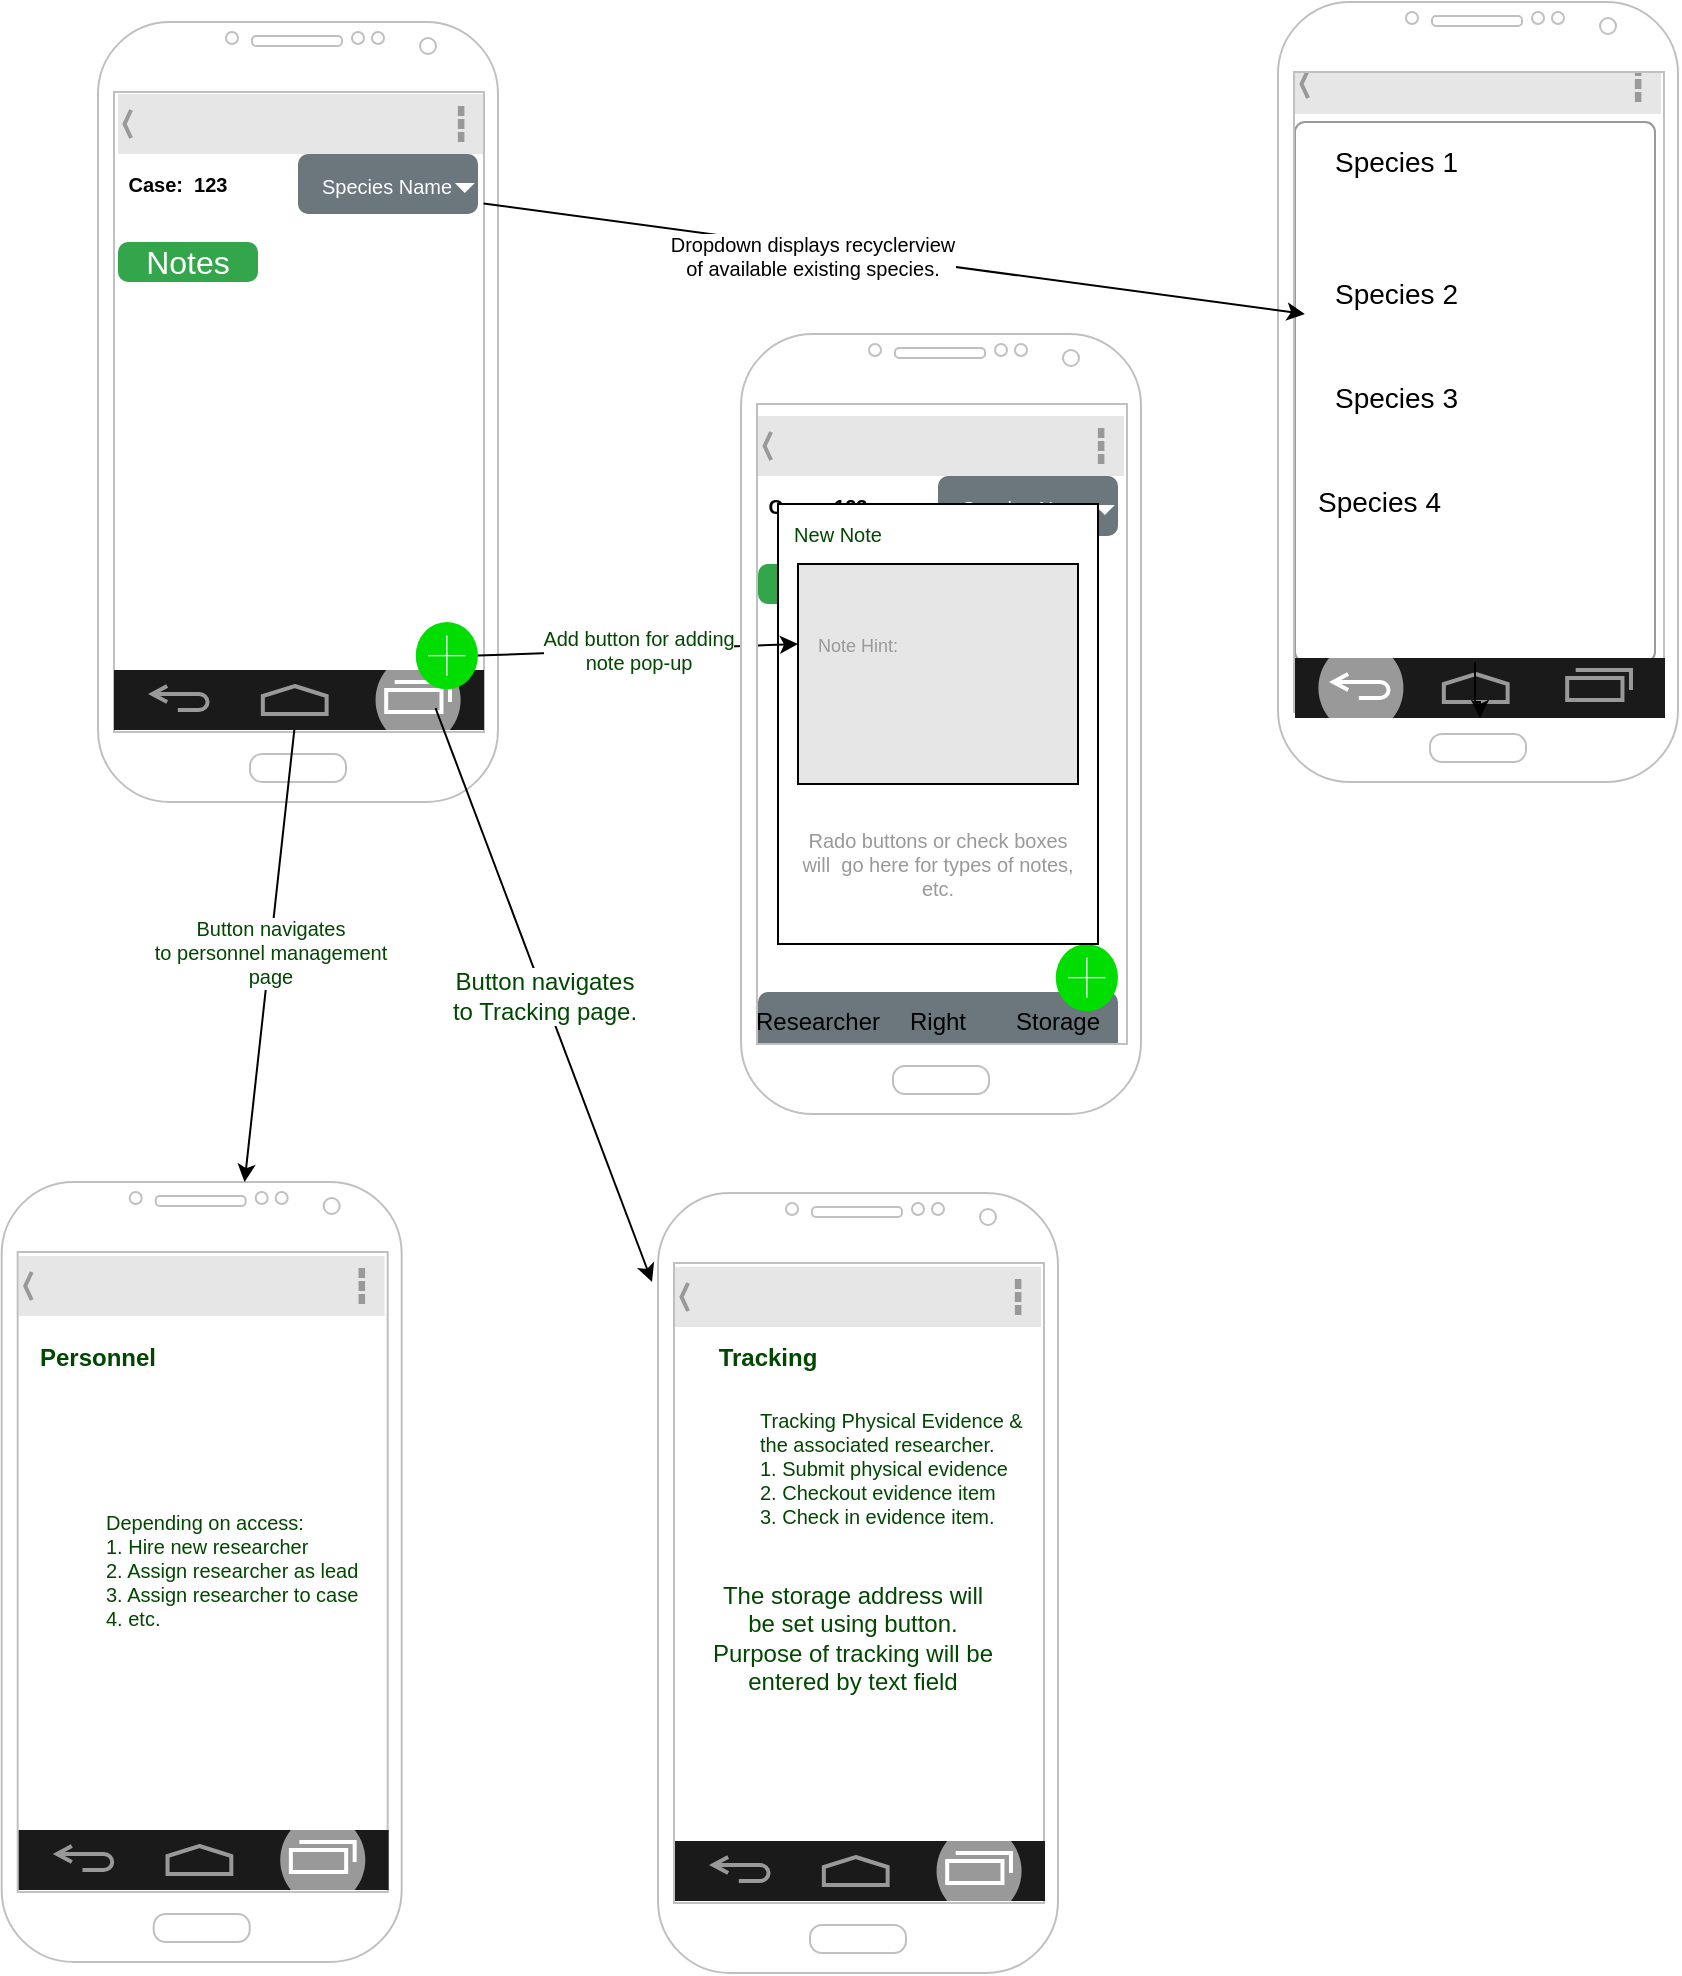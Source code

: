 <mxfile version="17.2.4" type="device"><diagram id="5ib8q7YyQfqiMjE7IbwL" name="Page-1"><mxGraphModel dx="872" dy="495" grid="1" gridSize="10" guides="1" tooltips="1" connect="1" arrows="1" fold="1" page="1" pageScale="1" pageWidth="850" pageHeight="1100" math="0" shadow="0"><root><mxCell id="0"/><mxCell id="1" parent="0"/><mxCell id="-FKx1kbPS8L7Q8CqbfZn-3" value="" style="group" parent="1" vertex="1" connectable="0"><mxGeometry x="11.84" y="60" width="838.16" height="985.5" as="geometry"/></mxCell><mxCell id="Mrze12-_42jE3DgpNyG9-81" value="&lt;blockquote style=&quot;margin: 0 0 0 40px ; border: none ; padding: 0px&quot;&gt;Depending on access:&lt;br&gt;1. Hire new researcher&lt;div&gt;&lt;span&gt;2. Assign researcher as lead&lt;/span&gt;&lt;/div&gt;&lt;div&gt;&lt;span&gt;3. Assign researcher to case&lt;/span&gt;&lt;/div&gt;&lt;div&gt;&lt;span&gt;4. etc.&lt;/span&gt;&lt;/div&gt;&lt;/blockquote&gt;" style="text;html=1;strokeColor=none;fillColor=none;align=left;verticalAlign=middle;whiteSpace=wrap;rounded=0;labelBackgroundColor=none;fontSize=10;fontColor=#004700;container=0;" parent="-FKx1kbPS8L7Q8CqbfZn-3" vertex="1"><mxGeometry x="10.17" y="657" width="179.66" height="253" as="geometry"/></mxCell><mxCell id="9fHro8NH50NY_lw8CcyG-8" value="" style="html=1;shadow=0;dashed=0;shape=mxgraph.bootstrap.rrect;rSize=5;fillColor=#ffffff;strokeColor=#999999;container=0;" parent="-FKx1kbPS8L7Q8CqbfZn-3" vertex="1"><mxGeometry x="646.66" y="60" width="180" height="270" as="geometry"/></mxCell><mxCell id="9fHro8NH50NY_lw8CcyG-9" value="Species 1" style="fillColor=none;strokeColor=none;align=left;spacing=20;fontSize=14;container=0;" parent="-FKx1kbPS8L7Q8CqbfZn-3" vertex="1"><mxGeometry x="646.66" y="60" width="170" height="30" as="geometry"><mxPoint y="4" as="offset"/></mxGeometry></mxCell><mxCell id="9fHro8NH50NY_lw8CcyG-10" value="Species 2" style="fillColor=none;strokeColor=none;align=left;spacing=20;fontSize=14;container=0;" parent="-FKx1kbPS8L7Q8CqbfZn-3" vertex="1"><mxGeometry x="646.66" y="95" width="170" height="30" as="geometry"><mxPoint y="35" as="offset"/></mxGeometry></mxCell><mxCell id="9fHro8NH50NY_lw8CcyG-11" value="Species 3" style="fillColor=none;strokeColor=none;align=left;spacing=20;fontSize=14;container=0;" parent="-FKx1kbPS8L7Q8CqbfZn-3" vertex="1"><mxGeometry x="646.66" y="121" width="170" height="30" as="geometry"><mxPoint y="61" as="offset"/></mxGeometry></mxCell><mxCell id="9fHro8NH50NY_lw8CcyG-15" value="Species 4            " style="fillColor=none;strokeColor=none;align=left;spacing=20;fontSize=14;container=0;" parent="-FKx1kbPS8L7Q8CqbfZn-3" vertex="1"><mxGeometry x="638.16" y="140" width="170" height="30" as="geometry"><mxPoint y="94" as="offset"/></mxGeometry></mxCell><mxCell id="uxTM0sSK9Qr-nFzSJdnY-12" value="" style="strokeWidth=1;html=1;shadow=0;dashed=0;shape=mxgraph.android.action_bar_landscape;fillColor=#E6E6E6;strokeColor=#c0c0c0;strokeWidth=2;container=0;" parent="-FKx1kbPS8L7Q8CqbfZn-3" vertex="1"><mxGeometry x="646.66" y="26" width="183" height="30" as="geometry"/></mxCell><mxCell id="uxTM0sSK9Qr-nFzSJdnY-13" value="" style="verticalLabelPosition=bottom;verticalAlign=top;html=1;shadow=0;dashed=0;strokeWidth=1;shape=mxgraph.android.phone2;strokeColor=#c0c0c0;container=0;" parent="-FKx1kbPS8L7Q8CqbfZn-3" vertex="1"><mxGeometry x="638.16" width="200" height="390" as="geometry"/></mxCell><mxCell id="uxTM0sSK9Qr-nFzSJdnY-14" value="" style="verticalLabelPosition=bottom;verticalAlign=top;html=1;shadow=0;dashed=0;strokeWidth=2;shape=mxgraph.android.navigation_bar_2;fillColor=#1A1A1A;strokeColor=#999999;sketch=0;container=0;" parent="-FKx1kbPS8L7Q8CqbfZn-3" vertex="1"><mxGeometry x="646.66" y="328" width="185" height="30" as="geometry"/></mxCell><mxCell id="9fHro8NH50NY_lw8CcyG-14" value="" style="edgeStyle=orthogonalEdgeStyle;rounded=0;orthogonalLoop=1;jettySize=auto;html=1;" parent="-FKx1kbPS8L7Q8CqbfZn-3" source="9fHro8NH50NY_lw8CcyG-8" target="uxTM0sSK9Qr-nFzSJdnY-14" edge="1"><mxGeometry relative="1" as="geometry"/></mxCell><mxCell id="uxTM0sSK9Qr-nFzSJdnY-2" value="" style="strokeWidth=1;html=1;shadow=0;dashed=0;shape=mxgraph.android.action_bar_landscape;fillColor=#E6E6E6;strokeColor=#c0c0c0;strokeWidth=2;container=0;" parent="-FKx1kbPS8L7Q8CqbfZn-3" vertex="1"><mxGeometry x="58.16" y="46" width="183" height="30" as="geometry"/></mxCell><mxCell id="uxTM0sSK9Qr-nFzSJdnY-4" value="" style="verticalLabelPosition=bottom;verticalAlign=top;html=1;shadow=0;dashed=0;strokeWidth=1;shape=mxgraph.android.phone2;strokeColor=#c0c0c0;container=0;" parent="-FKx1kbPS8L7Q8CqbfZn-3" vertex="1"><mxGeometry x="48.16" y="10" width="200" height="390" as="geometry"/></mxCell><mxCell id="uxTM0sSK9Qr-nFzSJdnY-20" value="" style="html=1;shadow=0;dashed=0;shape=mxgraph.bootstrap.rrect;rSize=5;strokeColor=none;html=1;whiteSpace=wrap;fillColor=#6C767D;fontColor=#ffffff;sketch=0;container=0;" parent="-FKx1kbPS8L7Q8CqbfZn-3" vertex="1"><mxGeometry x="58.16" y="334" width="180" height="30" as="geometry"/></mxCell><mxCell id="9fHro8NH50NY_lw8CcyG-5" value="Notes" style="html=1;shadow=0;dashed=0;shape=mxgraph.bootstrap.rrect;rSize=5;strokeColor=none;strokeWidth=1;fillColor=#33A64C;fontColor=#FFFFFF;whiteSpace=wrap;align=center;verticalAlign=middle;spacingLeft=0;fontStyle=0;fontSize=16;spacing=5;container=0;" parent="-FKx1kbPS8L7Q8CqbfZn-3" vertex="1"><mxGeometry x="58.16" y="120" width="70" height="20" as="geometry"/></mxCell><mxCell id="uxTM0sSK9Qr-nFzSJdnY-21" value="Researcher" style="strokeColor=inherit;fillColor=inherit;gradientColor=inherit;fontColor=inherit;html=1;shadow=0;dashed=0;shape=mxgraph.bootstrap.leftButton;rSize=5;perimeter=none;whiteSpace=wrap;resizeHeight=1;sketch=0;container=0;" parent="-FKx1kbPS8L7Q8CqbfZn-3" vertex="1"><mxGeometry x="58.16" y="334" width="60" height="30" as="geometry"/></mxCell><mxCell id="uxTM0sSK9Qr-nFzSJdnY-22" value="Storage" style="strokeColor=inherit;fillColor=inherit;gradientColor=inherit;fontColor=inherit;html=1;shadow=0;dashed=0;perimeter=none;whiteSpace=wrap;resizeHeight=1;sketch=0;container=0;" parent="-FKx1kbPS8L7Q8CqbfZn-3" vertex="1"><mxGeometry x="118.16" y="334" width="60" height="30" as="geometry"><mxPoint x="60" as="offset"/></mxGeometry></mxCell><mxCell id="uxTM0sSK9Qr-nFzSJdnY-23" value="Right" style="strokeColor=inherit;fillColor=inherit;gradientColor=inherit;fontColor=inherit;html=1;shadow=0;dashed=0;shape=mxgraph.bootstrap.rightButton;rSize=5;perimeter=none;whiteSpace=wrap;resizeHeight=1;sketch=0;container=0;" parent="-FKx1kbPS8L7Q8CqbfZn-3" vertex="1"><mxGeometry x="178.16" y="334" width="60" height="30" as="geometry"><mxPoint x="-60" as="offset"/></mxGeometry></mxCell><mxCell id="9fHro8NH50NY_lw8CcyG-21" value="&lt;b&gt;Case:&amp;nbsp; 123&lt;/b&gt;" style="text;html=1;strokeColor=none;fillColor=none;align=center;verticalAlign=middle;whiteSpace=wrap;rounded=0;fontSize=10;container=0;" parent="-FKx1kbPS8L7Q8CqbfZn-3" vertex="1"><mxGeometry x="58.16" y="76" width="60" height="30" as="geometry"/></mxCell><mxCell id="9fHro8NH50NY_lw8CcyG-6" value="&lt;font style=&quot;font-size: 10px&quot;&gt;Species Name&lt;/font&gt;" style="html=1;shadow=0;dashed=0;shape=mxgraph.bootstrap.rrect;rSize=5;strokeColor=none;strokeWidth=1;fillColor=#6C767D;fontColor=#ffffff;whiteSpace=wrap;align=left;verticalAlign=middle;fontStyle=0;fontSize=14;spacingLeft=10;container=0;" parent="-FKx1kbPS8L7Q8CqbfZn-3" vertex="1"><mxGeometry x="148.16" y="76" width="90" height="30" as="geometry"/></mxCell><mxCell id="9fHro8NH50NY_lw8CcyG-27" value="Dropdown displays recyclerview &lt;br&gt;of available existing species." style="endArrow=classic;html=1;rounded=0;fontSize=10;exitX=1.031;exitY=0.824;exitDx=0;exitDy=0;exitPerimeter=0;entryX=0.079;entryY=0.533;entryDx=0;entryDy=0;entryPerimeter=0;" parent="-FKx1kbPS8L7Q8CqbfZn-3" source="9fHro8NH50NY_lw8CcyG-6" target="9fHro8NH50NY_lw8CcyG-15" edge="1"><mxGeometry x="-0.198" y="-4" width="50" height="50" relative="1" as="geometry"><mxPoint x="288.16" y="280" as="sourcePoint"/><mxPoint x="498.16" y="170" as="targetPoint"/><mxPoint as="offset"/></mxGeometry></mxCell><mxCell id="9fHro8NH50NY_lw8CcyG-7" value="" style="shape=triangle;direction=south;fillColor=#ffffff;strokeColor=none;perimeter=none;container=0;" parent="-FKx1kbPS8L7Q8CqbfZn-3" vertex="1"><mxGeometry x="226.58" y="90.5" width="10" height="5" as="geometry"><mxPoint x="-17" y="-2.5" as="offset"/></mxGeometry></mxCell><mxCell id="Mrze12-_42jE3DgpNyG9-69" value="" style="strokeWidth=1;html=1;shadow=0;dashed=0;shape=mxgraph.android.action_bar_landscape;fillColor=#E6E6E6;strokeColor=#c0c0c0;strokeWidth=2;container=0;" parent="-FKx1kbPS8L7Q8CqbfZn-3" vertex="1"><mxGeometry x="8.5" y="627" width="183" height="30" as="geometry"/></mxCell><mxCell id="Mrze12-_42jE3DgpNyG9-70" value="" style="verticalLabelPosition=bottom;verticalAlign=top;html=1;shadow=0;dashed=0;strokeWidth=1;shape=mxgraph.android.phone2;strokeColor=#c0c0c0;container=0;" parent="-FKx1kbPS8L7Q8CqbfZn-3" vertex="1"><mxGeometry y="590" width="200" height="390" as="geometry"/></mxCell><mxCell id="Mrze12-_42jE3DgpNyG9-79" value="" style="shape=triangle;direction=south;fillColor=#ffffff;strokeColor=none;perimeter=none;container=0;" parent="-FKx1kbPS8L7Q8CqbfZn-3" vertex="1"><mxGeometry x="185.42" y="590.5" width="10" height="5" as="geometry"><mxPoint x="-17" y="-2.5" as="offset"/></mxGeometry></mxCell><mxCell id="Mrze12-_42jE3DgpNyG9-80" value="Button navigates&lt;br&gt;to personnel management&lt;br&gt;page" style="endArrow=classic;html=1;rounded=0;fontSize=10;fontColor=#004700;exitX=0.49;exitY=0.851;exitDx=0;exitDy=0;exitPerimeter=0;" parent="-FKx1kbPS8L7Q8CqbfZn-3" source="Mrze12-_42jE3DgpNyG9-83" target="Mrze12-_42jE3DgpNyG9-70" edge="1"><mxGeometry width="50" height="50" relative="1" as="geometry"><mxPoint x="158.16" y="570" as="sourcePoint"/><mxPoint x="208.16" y="520" as="targetPoint"/></mxGeometry></mxCell><mxCell id="Mrze12-_42jE3DgpNyG9-82" value="" style="verticalLabelPosition=bottom;verticalAlign=top;html=1;shadow=0;dashed=0;strokeWidth=2;shape=mxgraph.android.navigation_bar_4;fillColor=#1A1A1A;strokeColor=#999999;sketch=0;labelBackgroundColor=none;fontSize=10;fontColor=#004700;container=0;" parent="-FKx1kbPS8L7Q8CqbfZn-3" vertex="1"><mxGeometry x="8.5" y="914" width="185" height="30" as="geometry"/></mxCell><mxCell id="Mrze12-_42jE3DgpNyG9-83" value="" style="verticalLabelPosition=bottom;verticalAlign=top;html=1;shadow=0;dashed=0;strokeWidth=2;shape=mxgraph.android.navigation_bar_4;fillColor=#1A1A1A;strokeColor=#999999;sketch=0;labelBackgroundColor=none;fontSize=10;fontColor=#004700;container=0;" parent="-FKx1kbPS8L7Q8CqbfZn-3" vertex="1"><mxGeometry x="56.16" y="334" width="185" height="30" as="geometry"/></mxCell><mxCell id="Mrze12-_42jE3DgpNyG9-84" value="" style="strokeWidth=1;html=1;shadow=0;dashed=0;shape=mxgraph.android.action_bar_landscape;fillColor=#E6E6E6;strokeColor=#c0c0c0;strokeWidth=2;container=0;" parent="-FKx1kbPS8L7Q8CqbfZn-3" vertex="1"><mxGeometry x="336.66" y="632.5" width="183" height="30" as="geometry"/></mxCell><mxCell id="Mrze12-_42jE3DgpNyG9-85" value="" style="verticalLabelPosition=bottom;verticalAlign=top;html=1;shadow=0;dashed=0;strokeWidth=1;shape=mxgraph.android.phone2;strokeColor=#c0c0c0;container=0;" parent="-FKx1kbPS8L7Q8CqbfZn-3" vertex="1"><mxGeometry x="328.16" y="595.5" width="200" height="390" as="geometry"/></mxCell><mxCell id="Mrze12-_42jE3DgpNyG9-87" value="" style="shape=triangle;direction=south;fillColor=#ffffff;strokeColor=none;perimeter=none;container=0;" parent="-FKx1kbPS8L7Q8CqbfZn-3" vertex="1"><mxGeometry x="513.58" y="596" width="10" height="5" as="geometry"><mxPoint x="-17" y="-2.5" as="offset"/></mxGeometry></mxCell><mxCell id="Mrze12-_42jE3DgpNyG9-88" value="&lt;blockquote style=&quot;margin: 0 0 0 40px ; border: none ; padding: 0px&quot;&gt;Tracking Physical Evidence &amp;amp; the associated researcher.&lt;/blockquote&gt;&lt;blockquote style=&quot;margin: 0 0 0 40px ; border: none ; padding: 0px&quot;&gt;1. Submit physical evidence&lt;/blockquote&gt;&lt;blockquote style=&quot;margin: 0 0 0 40px ; border: none ; padding: 0px&quot;&gt;2. Checkout evidence item&lt;/blockquote&gt;&lt;blockquote style=&quot;margin: 0 0 0 40px ; border: none ; padding: 0px&quot;&gt;3. Check in evidence item.&lt;/blockquote&gt;" style="text;html=1;strokeColor=none;fillColor=none;align=left;verticalAlign=middle;whiteSpace=wrap;rounded=0;labelBackgroundColor=none;fontSize=10;fontColor=#004700;container=0;" parent="-FKx1kbPS8L7Q8CqbfZn-3" vertex="1"><mxGeometry x="336.66" y="692.5" width="179.66" height="80" as="geometry"/></mxCell><mxCell id="Mrze12-_42jE3DgpNyG9-89" value="" style="verticalLabelPosition=bottom;verticalAlign=top;html=1;shadow=0;dashed=0;strokeWidth=2;shape=mxgraph.android.navigation_bar_4;fillColor=#1A1A1A;strokeColor=#999999;sketch=0;labelBackgroundColor=none;fontSize=10;fontColor=#004700;container=0;" parent="-FKx1kbPS8L7Q8CqbfZn-3" vertex="1"><mxGeometry x="336.66" y="919.5" width="185" height="30" as="geometry"/></mxCell><mxCell id="Mrze12-_42jE3DgpNyG9-90" value="&lt;b&gt;&lt;font style=&quot;font-size: 12px&quot;&gt;Personnel&lt;/font&gt;&lt;/b&gt;" style="text;html=1;strokeColor=none;fillColor=none;align=center;verticalAlign=middle;whiteSpace=wrap;rounded=0;labelBackgroundColor=none;fontSize=10;fontColor=#004700;container=0;" parent="-FKx1kbPS8L7Q8CqbfZn-3" vertex="1"><mxGeometry x="18.16" y="662.5" width="60" height="30" as="geometry"/></mxCell><mxCell id="Mrze12-_42jE3DgpNyG9-91" value="&lt;span style=&quot;font-size: 12px&quot;&gt;&lt;b&gt;Tracking&lt;/b&gt;&lt;/span&gt;" style="text;html=1;strokeColor=none;fillColor=none;align=center;verticalAlign=middle;whiteSpace=wrap;rounded=0;labelBackgroundColor=none;fontSize=10;fontColor=#004700;container=0;" parent="-FKx1kbPS8L7Q8CqbfZn-3" vertex="1"><mxGeometry x="353.16" y="662.5" width="60" height="30" as="geometry"/></mxCell><mxCell id="Mrze12-_42jE3DgpNyG9-92" value="The storage address will be set using button.&lt;br&gt;Purpose of tracking will be entered by text field" style="text;html=1;strokeColor=none;fillColor=none;align=center;verticalAlign=middle;whiteSpace=wrap;rounded=0;labelBackgroundColor=none;fontSize=12;fontColor=#004700;container=0;" parent="-FKx1kbPS8L7Q8CqbfZn-3" vertex="1"><mxGeometry x="353.16" y="775.5" width="145" height="84.5" as="geometry"/></mxCell><mxCell id="-FKx1kbPS8L7Q8CqbfZn-1" value="Button navigates &lt;br&gt;to Tracking page." style="endArrow=classic;html=1;rounded=0;fontSize=12;fontColor=#004700;entryX=-0.015;entryY=0.114;entryDx=0;entryDy=0;entryPerimeter=0;exitX=0.869;exitY=0.635;exitDx=0;exitDy=0;exitPerimeter=0;" parent="-FKx1kbPS8L7Q8CqbfZn-3" source="Mrze12-_42jE3DgpNyG9-83" target="Mrze12-_42jE3DgpNyG9-85" edge="1"><mxGeometry width="50" height="50" relative="1" as="geometry"><mxPoint x="238.16" y="370" as="sourcePoint"/><mxPoint x="318.16" y="640" as="targetPoint"/></mxGeometry></mxCell><mxCell id="uxTM0sSK9Qr-nFzSJdnY-24" value="" style="html=1;verticalLabelPosition=bottom;labelBackgroundColor=#ffffff;verticalAlign=top;shadow=0;dashed=0;strokeWidth=2;shape=mxgraph.ios7.misc.add;fillColor=#00dd00;strokeColor=#ffffff;sketch=0;direction=south;rotation=0;container=0;" parent="-FKx1kbPS8L7Q8CqbfZn-3" vertex="1"><mxGeometry x="207" y="310" width="31.16" height="33.62" as="geometry"/></mxCell><mxCell id="Mrze12-_42jE3DgpNyG9-32" value="taxonomy" style="html=1;shadow=0;dashed=0;shape=mxgraph.bootstrap.radioButton2;labelPosition=right;verticalLabelPosition=middle;align=left;verticalAlign=middle;gradientColor=#DEDEDE;fillColor=#EDEDED;checked=1;spacing=5;checkedFill=#0085FC;checkedStroke=#ffffff;sketch=0;labelBackgroundColor=none;fontSize=9;fontColor=#999999;container=0;" parent="-FKx1kbPS8L7Q8CqbfZn-3" vertex="1"><mxGeometry x="393.16" y="384" width="10" height="10" as="geometry"/></mxCell><mxCell id="Mrze12-_42jE3DgpNyG9-33" value="habitat" style="html=1;shadow=0;dashed=0;shape=mxgraph.bootstrap.radioButton2;labelPosition=right;verticalLabelPosition=middle;align=left;verticalAlign=middle;gradientColor=#DEDEDE;fillColor=#EDEDED;checked=0;spacing=5;checkedFill=#0085FC;checkedStroke=#ffffff;sketch=0;labelBackgroundColor=none;fontSize=9;fontColor=#999999;container=0;" parent="-FKx1kbPS8L7Q8CqbfZn-3" vertex="1"><mxGeometry x="393.16" y="402" width="10" height="10" as="geometry"/></mxCell><mxCell id="Mrze12-_42jE3DgpNyG9-34" value="general" style="html=1;shadow=0;dashed=0;shape=mxgraph.bootstrap.radioButton2;labelPosition=right;verticalLabelPosition=middle;align=left;verticalAlign=middle;gradientColor=#DEDEDE;fillColor=#EDEDED;checked=0;spacing=5;fontColor=#6C767D;checkedFill=#0085FC;checkedStroke=#ffffff;sketch=0;labelBackgroundColor=none;fontSize=9;container=0;" parent="-FKx1kbPS8L7Q8CqbfZn-3" vertex="1"><mxGeometry x="393.16" y="421" width="10" height="10" as="geometry"/></mxCell><mxCell id="Mrze12-_42jE3DgpNyG9-17" value="" style="html=1;shadow=0;dashed=0;shape=mxgraph.bootstrap.rrect;rSize=5;strokeColor=none;html=1;whiteSpace=wrap;fillColor=#6C767D;fontColor=#ffffff;sketch=0;container=0;" parent="-FKx1kbPS8L7Q8CqbfZn-3" vertex="1"><mxGeometry x="378.16" y="495" width="180" height="30" as="geometry"/></mxCell><mxCell id="Mrze12-_42jE3DgpNyG9-18" value="Notes" style="html=1;shadow=0;dashed=0;shape=mxgraph.bootstrap.rrect;rSize=5;strokeColor=none;strokeWidth=1;fillColor=#33A64C;fontColor=#FFFFFF;whiteSpace=wrap;align=center;verticalAlign=middle;spacingLeft=0;fontStyle=0;fontSize=16;spacing=5;container=0;" parent="-FKx1kbPS8L7Q8CqbfZn-3" vertex="1"><mxGeometry x="378.16" y="281" width="70" height="20" as="geometry"/></mxCell><mxCell id="Mrze12-_42jE3DgpNyG9-21" value="Right" style="strokeColor=inherit;fillColor=inherit;gradientColor=inherit;fontColor=inherit;html=1;shadow=0;dashed=0;shape=mxgraph.bootstrap.rightButton;rSize=5;perimeter=none;whiteSpace=wrap;resizeHeight=1;sketch=0;container=0;" parent="-FKx1kbPS8L7Q8CqbfZn-3" vertex="1"><mxGeometry x="498.16" y="495" width="60" height="30" as="geometry"><mxPoint x="-60" as="offset"/></mxGeometry></mxCell><mxCell id="Mrze12-_42jE3DgpNyG9-25" value="&lt;b&gt;Case:&amp;nbsp; 123&lt;/b&gt;" style="text;html=1;strokeColor=none;fillColor=none;align=center;verticalAlign=middle;whiteSpace=wrap;rounded=0;fontSize=10;container=0;" parent="-FKx1kbPS8L7Q8CqbfZn-3" vertex="1"><mxGeometry x="378.16" y="237" width="60" height="30" as="geometry"/></mxCell><mxCell id="Mrze12-_42jE3DgpNyG9-28" value="Add Note" style="text;html=1;strokeColor=none;fillColor=none;align=center;verticalAlign=middle;whiteSpace=wrap;rounded=0;container=0;" parent="-FKx1kbPS8L7Q8CqbfZn-3" vertex="1"><mxGeometry x="388.16" y="251" width="60" height="30" as="geometry"/></mxCell><mxCell id="Mrze12-_42jE3DgpNyG9-23" value="&lt;font style=&quot;font-size: 10px&quot;&gt;Species Name&lt;/font&gt;" style="html=1;shadow=0;dashed=0;shape=mxgraph.bootstrap.rrect;rSize=5;strokeColor=none;strokeWidth=1;fillColor=#6C767D;fontColor=#ffffff;whiteSpace=wrap;align=left;verticalAlign=middle;fontStyle=0;fontSize=14;spacingLeft=10;container=0;" parent="-FKx1kbPS8L7Q8CqbfZn-3" vertex="1"><mxGeometry x="468.16" y="237" width="90" height="30" as="geometry"/></mxCell><mxCell id="Mrze12-_42jE3DgpNyG9-24" value="" style="shape=triangle;direction=south;fillColor=#ffffff;strokeColor=none;perimeter=none;container=0;" parent="-FKx1kbPS8L7Q8CqbfZn-3" vertex="1"><mxGeometry x="546.58" y="251.5" width="10" height="5" as="geometry"><mxPoint x="-17" y="-2.5" as="offset"/></mxGeometry></mxCell><mxCell id="Mrze12-_42jE3DgpNyG9-15" value="" style="strokeWidth=1;html=1;shadow=0;dashed=0;shape=mxgraph.android.action_bar_landscape;fillColor=#E6E6E6;strokeColor=#c0c0c0;strokeWidth=2;container=0;" parent="-FKx1kbPS8L7Q8CqbfZn-3" vertex="1"><mxGeometry x="378.16" y="207" width="183" height="30" as="geometry"/></mxCell><mxCell id="Mrze12-_42jE3DgpNyG9-19" value="Researcher" style="strokeColor=inherit;fillColor=inherit;gradientColor=inherit;fontColor=inherit;html=1;shadow=0;dashed=0;shape=mxgraph.bootstrap.leftButton;rSize=5;perimeter=none;whiteSpace=wrap;resizeHeight=1;sketch=0;container=0;" parent="-FKx1kbPS8L7Q8CqbfZn-3" vertex="1"><mxGeometry x="378.16" y="495" width="60" height="30" as="geometry"/></mxCell><mxCell id="Mrze12-_42jE3DgpNyG9-20" value="Storage" style="strokeColor=inherit;fillColor=inherit;gradientColor=inherit;fontColor=inherit;html=1;shadow=0;dashed=0;perimeter=none;whiteSpace=wrap;resizeHeight=1;sketch=0;container=0;" parent="-FKx1kbPS8L7Q8CqbfZn-3" vertex="1"><mxGeometry x="438.16" y="495" width="60" height="30" as="geometry"><mxPoint x="60" as="offset"/></mxGeometry></mxCell><mxCell id="Mrze12-_42jE3DgpNyG9-26" value="" style="html=1;verticalLabelPosition=bottom;labelBackgroundColor=#ffffff;verticalAlign=top;shadow=0;dashed=0;strokeWidth=2;shape=mxgraph.ios7.misc.add;fillColor=#00dd00;strokeColor=#ffffff;sketch=0;direction=south;rotation=0;container=0;" parent="-FKx1kbPS8L7Q8CqbfZn-3" vertex="1"><mxGeometry x="527" y="471" width="31.16" height="33.62" as="geometry"/></mxCell><mxCell id="Mrze12-_42jE3DgpNyG9-27" value="" style="whiteSpace=wrap;html=1;container=0;" parent="-FKx1kbPS8L7Q8CqbfZn-3" vertex="1"><mxGeometry x="388.16" y="251" width="160" height="220" as="geometry"/></mxCell><mxCell id="Mrze12-_42jE3DgpNyG9-29" value="" style="whiteSpace=wrap;html=1;labelBackgroundColor=#1A1A1A;fontColor=none;noLabel=1;textOpacity=40;fillColor=#E6E6E6;container=0;" parent="-FKx1kbPS8L7Q8CqbfZn-3" vertex="1"><mxGeometry x="398.16" y="281" width="140" height="110" as="geometry"/></mxCell><mxCell id="Mrze12-_42jE3DgpNyG9-31" value="&lt;font color=&quot;#999999&quot; style=&quot;font-size: 9px&quot;&gt;Note Hint:&lt;/font&gt;" style="text;html=1;strokeColor=none;fillColor=none;align=center;verticalAlign=middle;whiteSpace=wrap;rounded=0;labelBackgroundColor=none;fontColor=none;container=0;" parent="-FKx1kbPS8L7Q8CqbfZn-3" vertex="1"><mxGeometry x="398.16" y="306" width="60" height="30" as="geometry"/></mxCell><mxCell id="Mrze12-_42jE3DgpNyG9-68" value="Add button for adding &lt;br&gt;note pop-up" style="endArrow=classic;html=1;rounded=0;fontSize=10;fontColor=#004700;exitX=0.5;exitY=0;exitDx=0;exitDy=0;exitPerimeter=0;entryX=0;entryY=0.5;entryDx=0;entryDy=0;" parent="-FKx1kbPS8L7Q8CqbfZn-3" source="uxTM0sSK9Qr-nFzSJdnY-24" target="Mrze12-_42jE3DgpNyG9-31" edge="1"><mxGeometry width="50" height="50" relative="1" as="geometry"><mxPoint x="268.16" y="450" as="sourcePoint"/><mxPoint x="318.16" y="400" as="targetPoint"/></mxGeometry></mxCell><mxCell id="Mrze12-_42jE3DgpNyG9-16" value="" style="verticalLabelPosition=bottom;verticalAlign=top;html=1;shadow=0;dashed=0;strokeWidth=1;shape=mxgraph.android.phone2;strokeColor=#c0c0c0;container=0;" parent="-FKx1kbPS8L7Q8CqbfZn-3" vertex="1"><mxGeometry x="369.66" y="166" width="200" height="390" as="geometry"/></mxCell><mxCell id="Mrze12-_42jE3DgpNyG9-66" value="Rado buttons or check boxes will&amp;nbsp; go here for types of notes, etc." style="text;html=1;strokeColor=none;fillColor=none;align=center;verticalAlign=middle;whiteSpace=wrap;rounded=0;labelBackgroundColor=none;fontSize=10;fontColor=#999999;container=0;" parent="-FKx1kbPS8L7Q8CqbfZn-3" vertex="1"><mxGeometry x="398.16" y="401" width="140" height="60" as="geometry"/></mxCell><mxCell id="Mrze12-_42jE3DgpNyG9-67" value="&lt;font color=&quot;#004700&quot;&gt;New Note&lt;/font&gt;" style="text;html=1;strokeColor=none;fillColor=none;align=center;verticalAlign=middle;whiteSpace=wrap;rounded=0;labelBackgroundColor=none;fontSize=10;fontColor=#999999;container=0;" parent="-FKx1kbPS8L7Q8CqbfZn-3" vertex="1"><mxGeometry x="388.16" y="251" width="60" height="30" as="geometry"/></mxCell></root></mxGraphModel></diagram></mxfile>